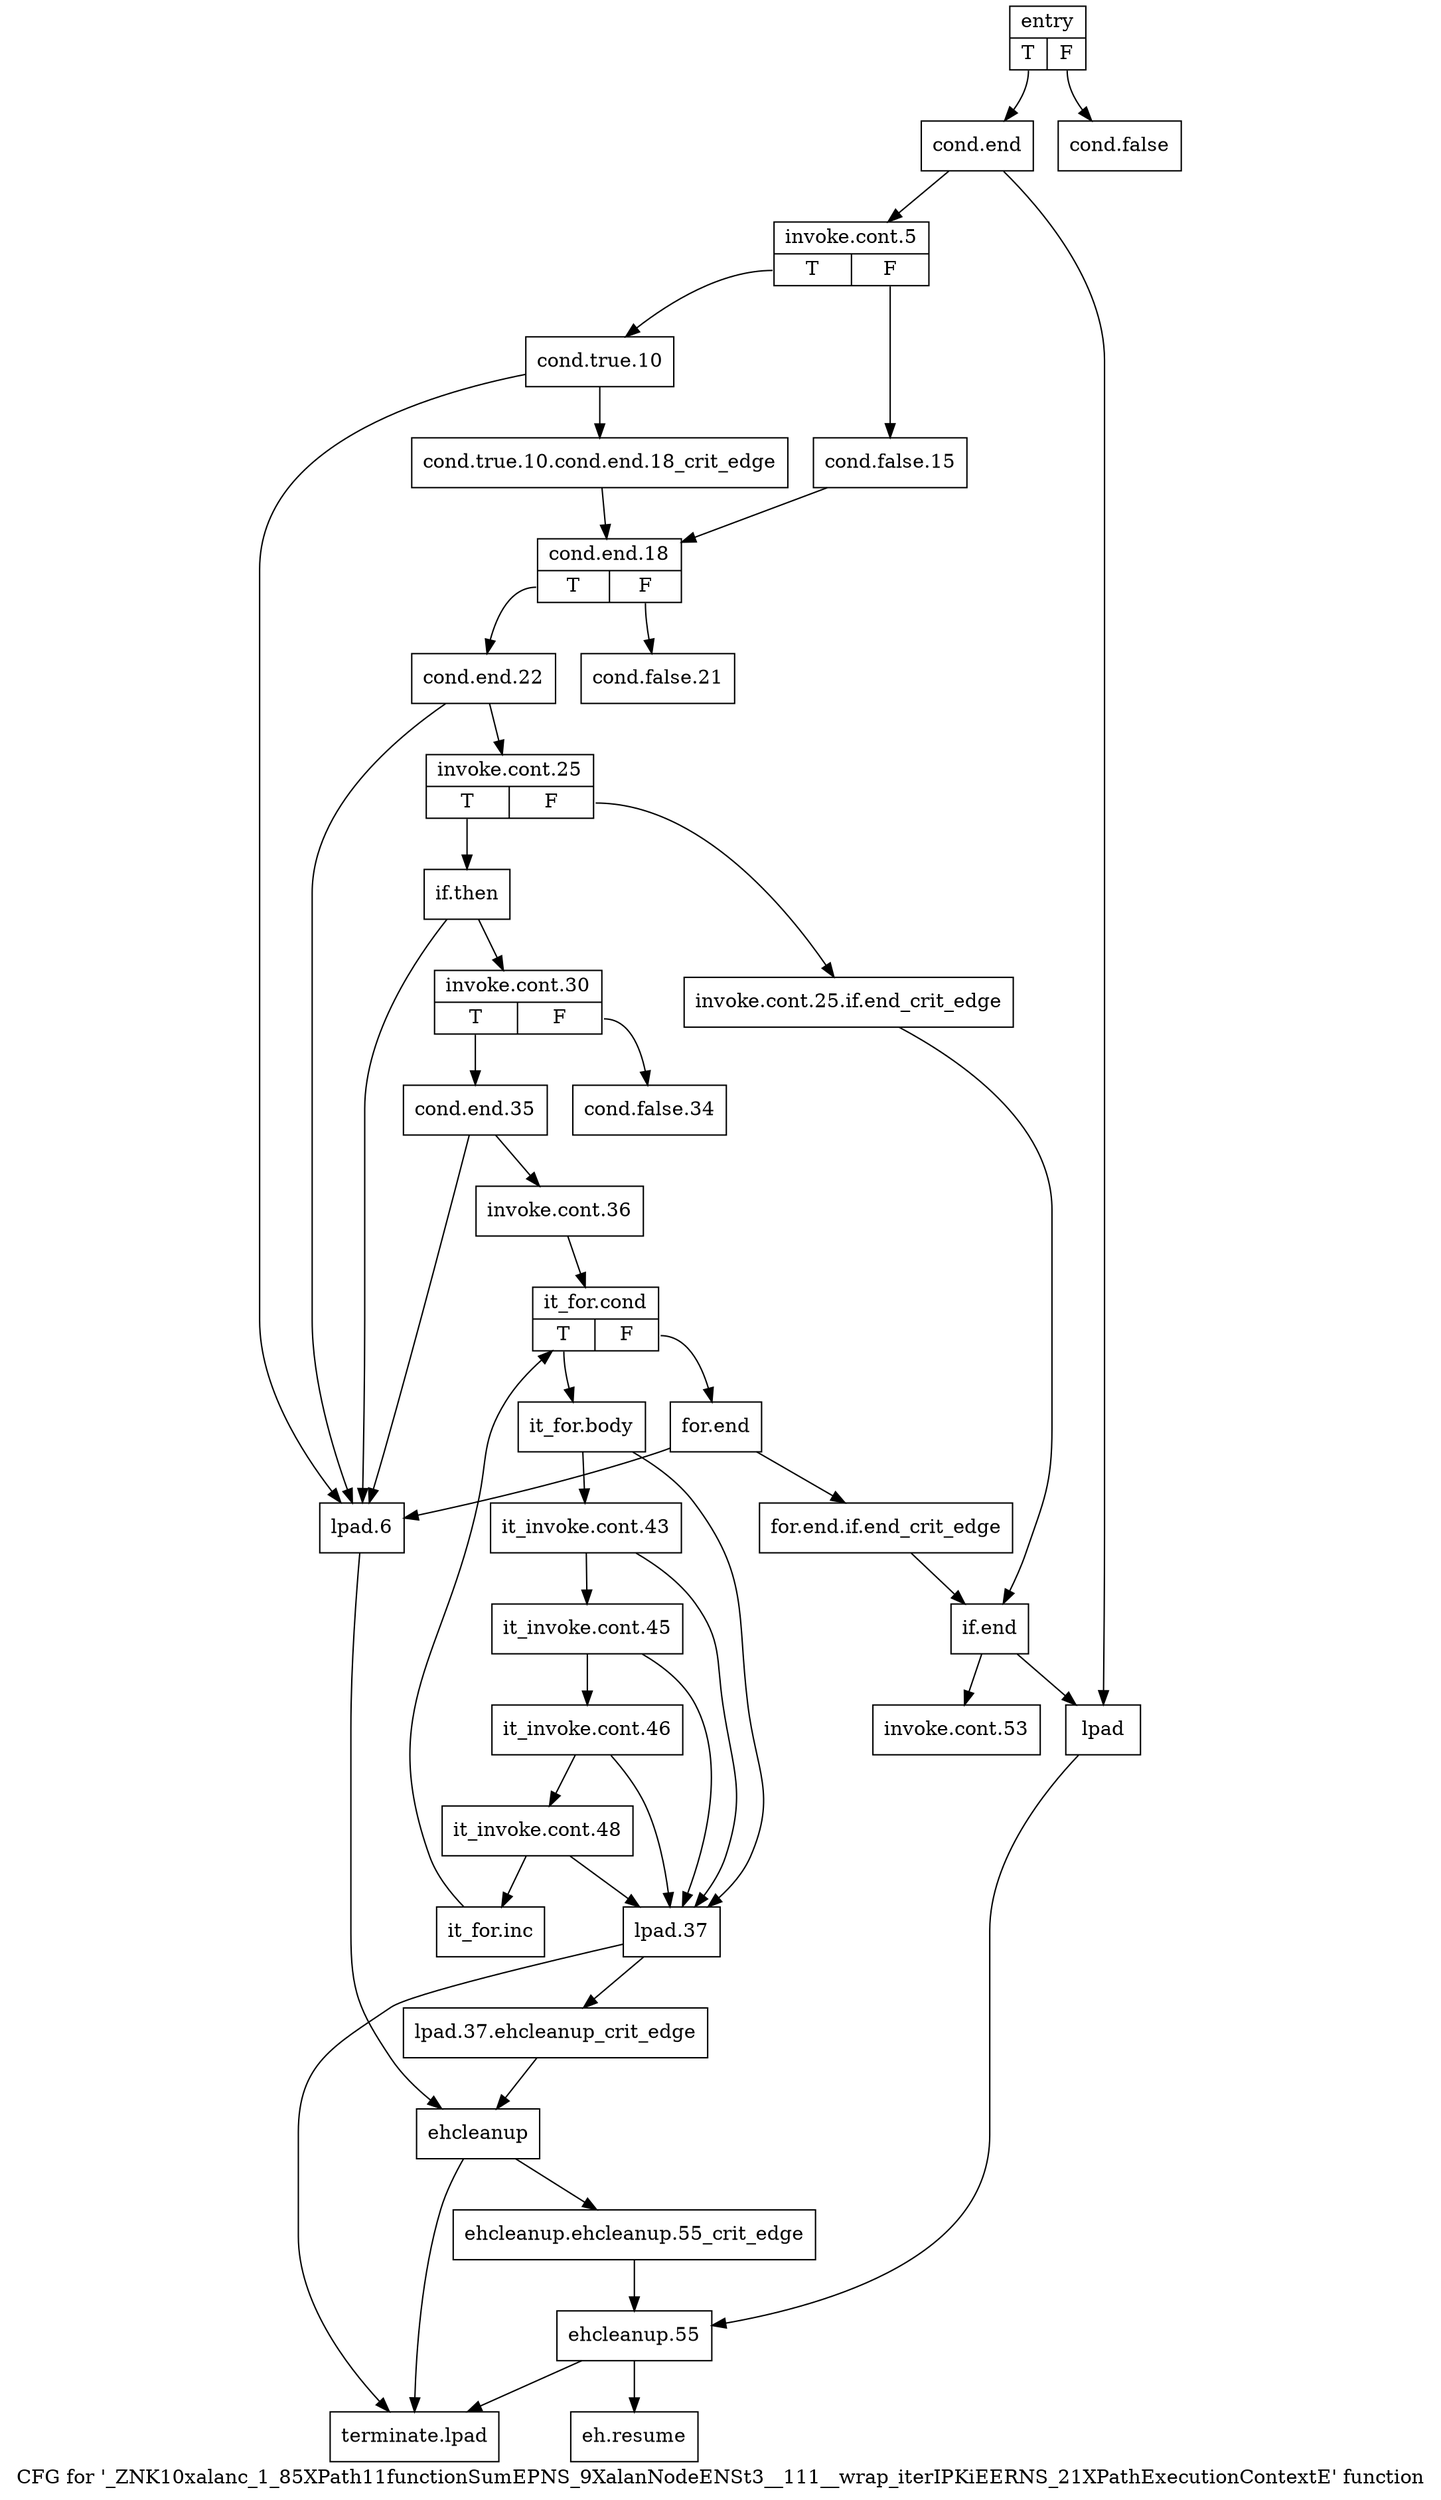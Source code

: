 digraph "CFG for '_ZNK10xalanc_1_85XPath11functionSumEPNS_9XalanNodeENSt3__111__wrap_iterIPKiEERNS_21XPathExecutionContextE' function" {
	label="CFG for '_ZNK10xalanc_1_85XPath11functionSumEPNS_9XalanNodeENSt3__111__wrap_iterIPKiEERNS_21XPathExecutionContextE' function";

	Node0x44270a0 [shape=record,label="{entry|{<s0>T|<s1>F}}"];
	Node0x44270a0:s0 -> Node0x4427140;
	Node0x44270a0:s1 -> Node0x44270f0;
	Node0x44270f0 [shape=record,label="{cond.false}"];
	Node0x4427140 [shape=record,label="{cond.end}"];
	Node0x4427140 -> Node0x4427190;
	Node0x4427140 -> Node0x4427370;
	Node0x4427190 [shape=record,label="{invoke.cont.5|{<s0>T|<s1>F}}"];
	Node0x4427190:s0 -> Node0x44271e0;
	Node0x4427190:s1 -> Node0x4427280;
	Node0x44271e0 [shape=record,label="{cond.true.10}"];
	Node0x44271e0 -> Node0x4427230;
	Node0x44271e0 -> Node0x44273c0;
	Node0x4427230 [shape=record,label="{cond.true.10.cond.end.18_crit_edge}"];
	Node0x4427230 -> Node0x44272d0;
	Node0x4427280 [shape=record,label="{cond.false.15}"];
	Node0x4427280 -> Node0x44272d0;
	Node0x44272d0 [shape=record,label="{cond.end.18|{<s0>T|<s1>F}}"];
	Node0x44272d0:s0 -> Node0x4427410;
	Node0x44272d0:s1 -> Node0x4427320;
	Node0x4427320 [shape=record,label="{cond.false.21}"];
	Node0x4427370 [shape=record,label="{lpad}"];
	Node0x4427370 -> Node0x4427b40;
	Node0x44273c0 [shape=record,label="{lpad.6}"];
	Node0x44273c0 -> Node0x4427aa0;
	Node0x4427410 [shape=record,label="{cond.end.22}"];
	Node0x4427410 -> Node0x4427460;
	Node0x4427410 -> Node0x44273c0;
	Node0x4427460 [shape=record,label="{invoke.cont.25|{<s0>T|<s1>F}}"];
	Node0x4427460:s0 -> Node0x4427500;
	Node0x4427460:s1 -> Node0x44274b0;
	Node0x44274b0 [shape=record,label="{invoke.cont.25.if.end_crit_edge}"];
	Node0x44274b0 -> Node0x4427a00;
	Node0x4427500 [shape=record,label="{if.then}"];
	Node0x4427500 -> Node0x4427550;
	Node0x4427500 -> Node0x44273c0;
	Node0x4427550 [shape=record,label="{invoke.cont.30|{<s0>T|<s1>F}}"];
	Node0x4427550:s0 -> Node0x44275f0;
	Node0x4427550:s1 -> Node0x44275a0;
	Node0x44275a0 [shape=record,label="{cond.false.34}"];
	Node0x44275f0 [shape=record,label="{cond.end.35}"];
	Node0x44275f0 -> Node0x4427640;
	Node0x44275f0 -> Node0x44273c0;
	Node0x4427640 [shape=record,label="{invoke.cont.36}"];
	Node0x4427640 -> Node0x4427690;
	Node0x4427690 [shape=record,label="{it_for.cond|{<s0>T|<s1>F}}"];
	Node0x4427690:s0 -> Node0x44276e0;
	Node0x4427690:s1 -> Node0x4427960;
	Node0x44276e0 [shape=record,label="{it_for.body}"];
	Node0x44276e0 -> Node0x4427730;
	Node0x44276e0 -> Node0x44278c0;
	Node0x4427730 [shape=record,label="{it_invoke.cont.43}"];
	Node0x4427730 -> Node0x4427780;
	Node0x4427730 -> Node0x44278c0;
	Node0x4427780 [shape=record,label="{it_invoke.cont.45}"];
	Node0x4427780 -> Node0x44277d0;
	Node0x4427780 -> Node0x44278c0;
	Node0x44277d0 [shape=record,label="{it_invoke.cont.46}"];
	Node0x44277d0 -> Node0x4427820;
	Node0x44277d0 -> Node0x44278c0;
	Node0x4427820 [shape=record,label="{it_invoke.cont.48}"];
	Node0x4427820 -> Node0x4427870;
	Node0x4427820 -> Node0x44278c0;
	Node0x4427870 [shape=record,label="{it_for.inc}"];
	Node0x4427870 -> Node0x4427690;
	Node0x44278c0 [shape=record,label="{lpad.37}"];
	Node0x44278c0 -> Node0x4427910;
	Node0x44278c0 -> Node0x4427be0;
	Node0x4427910 [shape=record,label="{lpad.37.ehcleanup_crit_edge}"];
	Node0x4427910 -> Node0x4427aa0;
	Node0x4427960 [shape=record,label="{for.end}"];
	Node0x4427960 -> Node0x44279b0;
	Node0x4427960 -> Node0x44273c0;
	Node0x44279b0 [shape=record,label="{for.end.if.end_crit_edge}"];
	Node0x44279b0 -> Node0x4427a00;
	Node0x4427a00 [shape=record,label="{if.end}"];
	Node0x4427a00 -> Node0x4427a50;
	Node0x4427a00 -> Node0x4427370;
	Node0x4427a50 [shape=record,label="{invoke.cont.53}"];
	Node0x4427aa0 [shape=record,label="{ehcleanup}"];
	Node0x4427aa0 -> Node0x4427af0;
	Node0x4427aa0 -> Node0x4427be0;
	Node0x4427af0 [shape=record,label="{ehcleanup.ehcleanup.55_crit_edge}"];
	Node0x4427af0 -> Node0x4427b40;
	Node0x4427b40 [shape=record,label="{ehcleanup.55}"];
	Node0x4427b40 -> Node0x4427b90;
	Node0x4427b40 -> Node0x4427be0;
	Node0x4427b90 [shape=record,label="{eh.resume}"];
	Node0x4427be0 [shape=record,label="{terminate.lpad}"];
}
